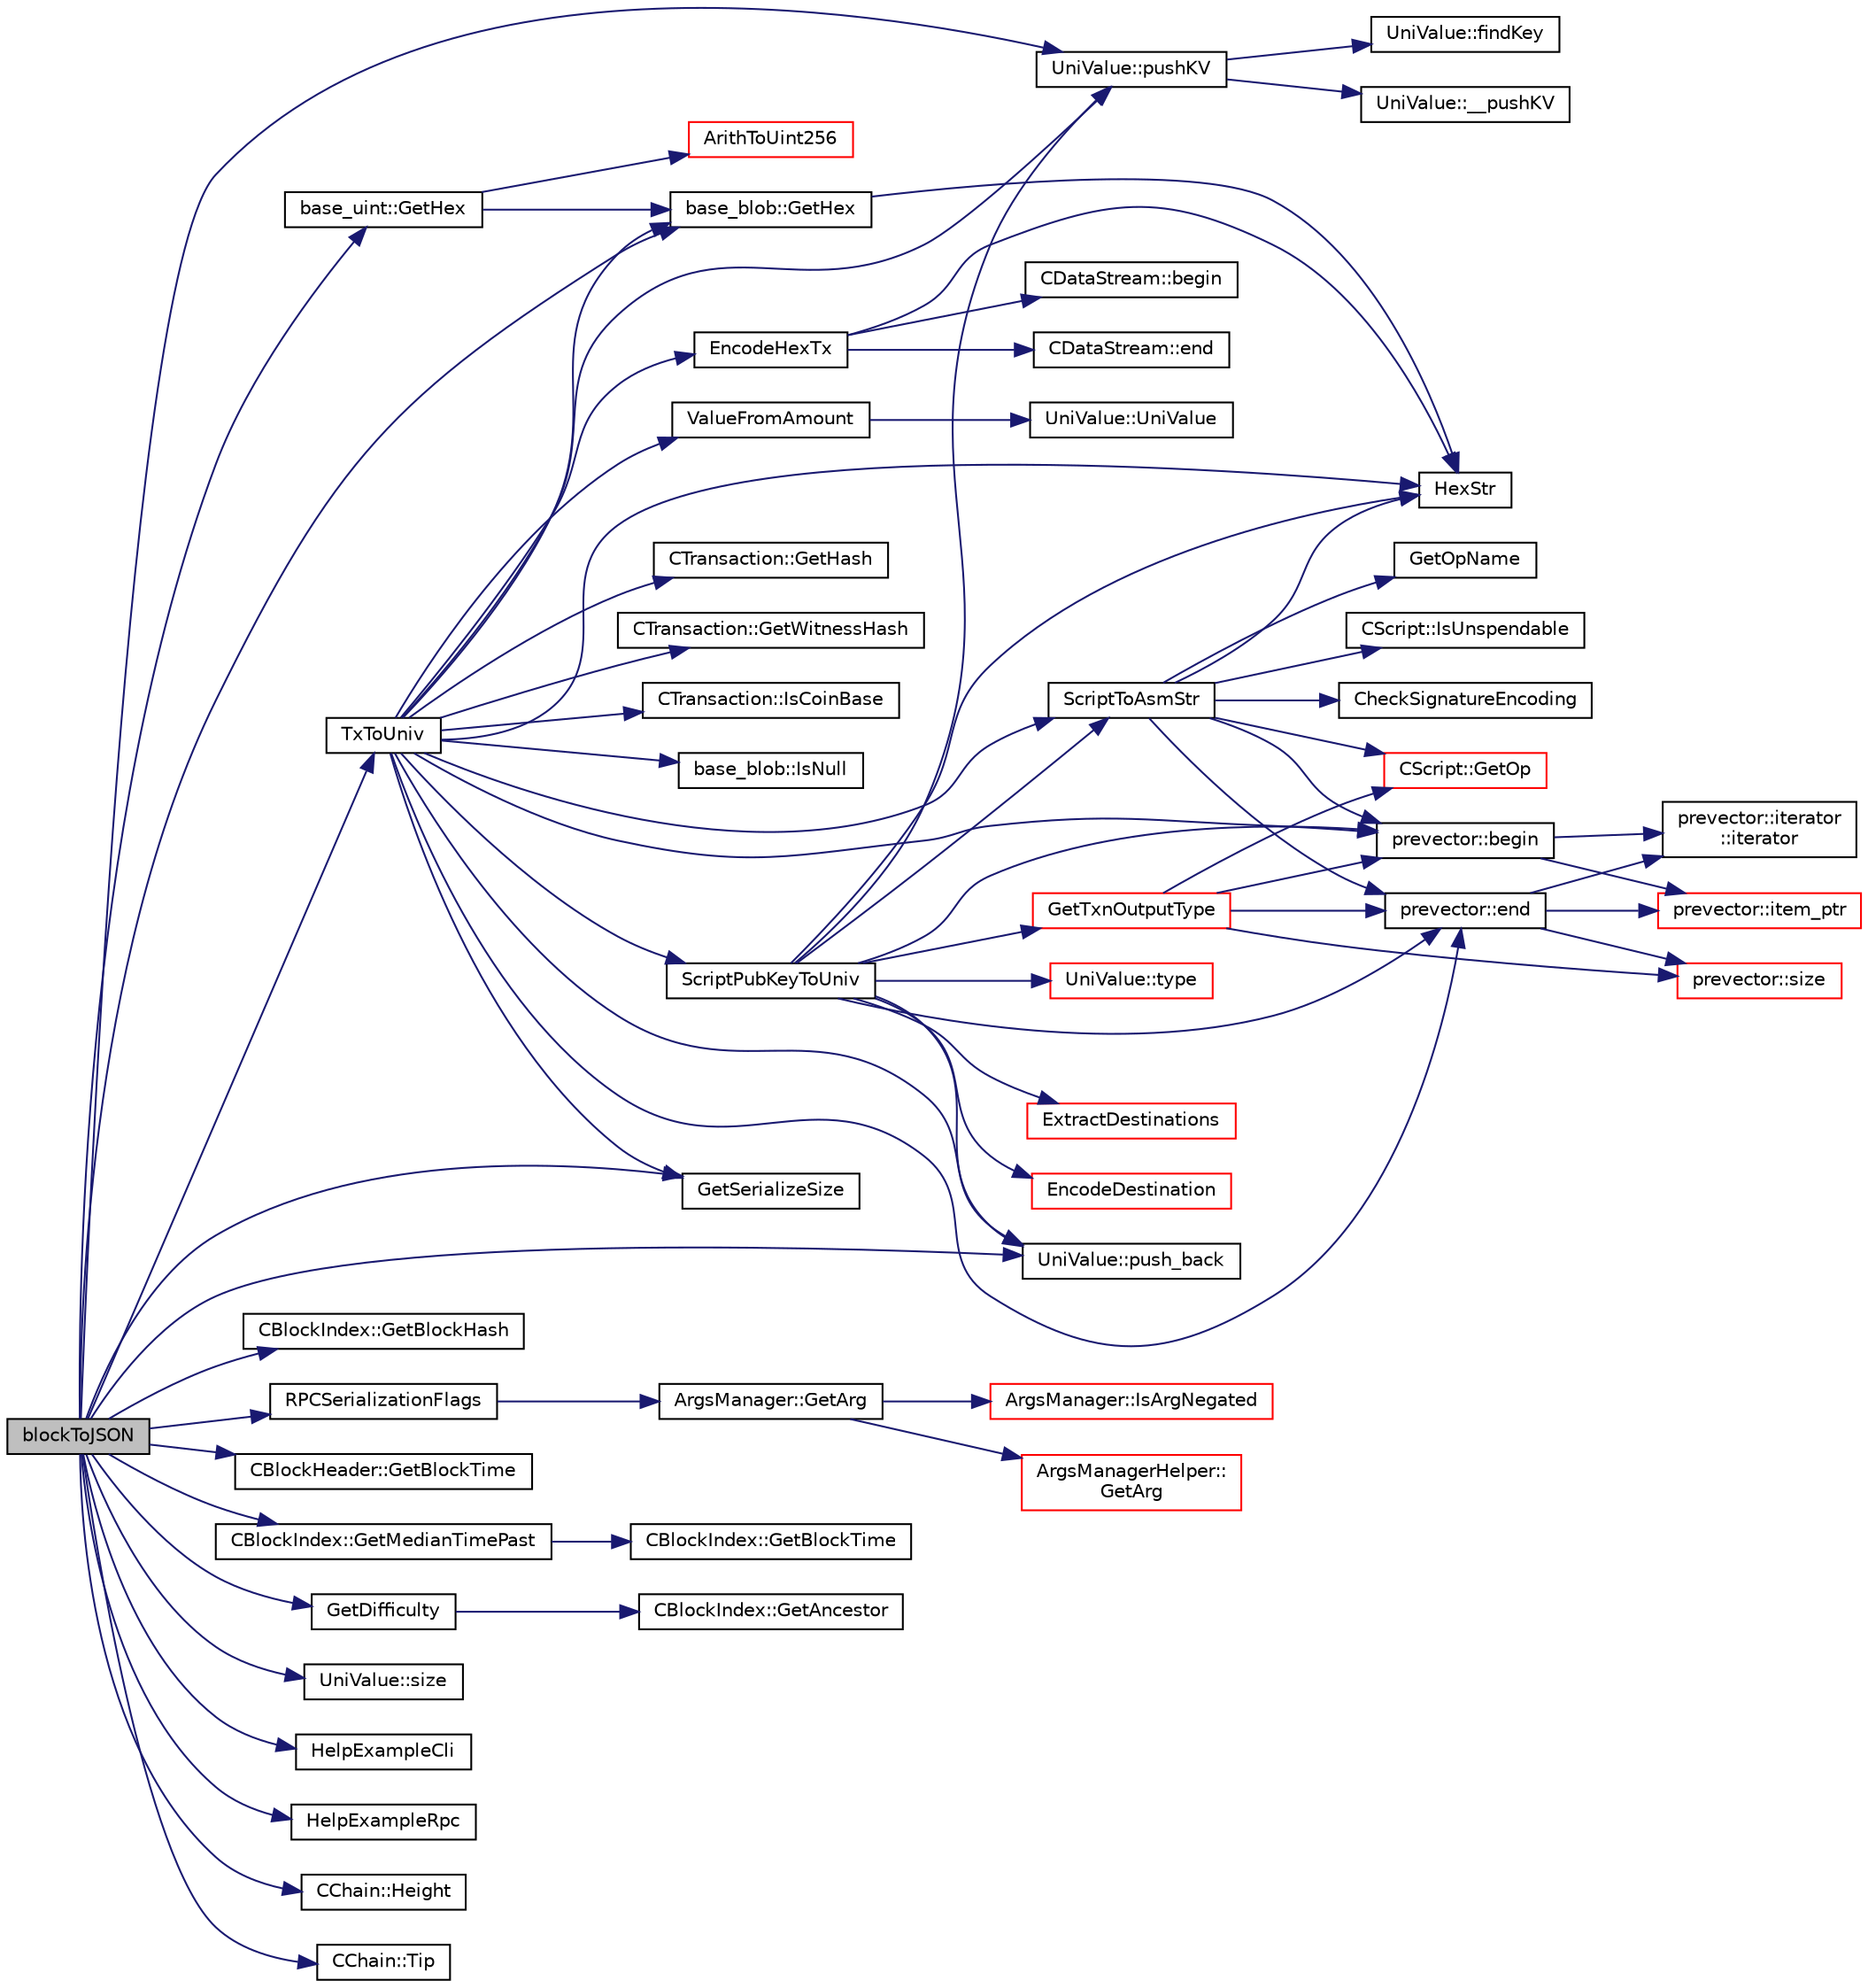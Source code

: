 digraph "blockToJSON"
{
  edge [fontname="Helvetica",fontsize="10",labelfontname="Helvetica",labelfontsize="10"];
  node [fontname="Helvetica",fontsize="10",shape=record];
  rankdir="LR";
  Node1 [label="blockToJSON",height=0.2,width=0.4,color="black", fillcolor="grey75", style="filled", fontcolor="black"];
  Node1 -> Node2 [color="midnightblue",fontsize="10",style="solid",fontname="Helvetica"];
  Node2 [label="UniValue::pushKV",height=0.2,width=0.4,color="black", fillcolor="white", style="filled",URL="$class_uni_value.html#abab649c2dbd593233de6364254456026"];
  Node2 -> Node3 [color="midnightblue",fontsize="10",style="solid",fontname="Helvetica"];
  Node3 [label="UniValue::findKey",height=0.2,width=0.4,color="black", fillcolor="white", style="filled",URL="$class_uni_value.html#a0b2da6f10943e899d304a28ef1a12094"];
  Node2 -> Node4 [color="midnightblue",fontsize="10",style="solid",fontname="Helvetica"];
  Node4 [label="UniValue::__pushKV",height=0.2,width=0.4,color="black", fillcolor="white", style="filled",URL="$class_uni_value.html#a505a2087cb7d9ee51d24a97a5cc7910c"];
  Node1 -> Node5 [color="midnightblue",fontsize="10",style="solid",fontname="Helvetica"];
  Node5 [label="CBlockIndex::GetBlockHash",height=0.2,width=0.4,color="black", fillcolor="white", style="filled",URL="$class_c_block_index.html#ab843ef9b8b0a0193ec3a5c24738e484f"];
  Node1 -> Node6 [color="midnightblue",fontsize="10",style="solid",fontname="Helvetica"];
  Node6 [label="base_blob::GetHex",height=0.2,width=0.4,color="black", fillcolor="white", style="filled",URL="$classbase__blob.html#a9541747b1f91f9469ac0aff90665bd32"];
  Node6 -> Node7 [color="midnightblue",fontsize="10",style="solid",fontname="Helvetica"];
  Node7 [label="HexStr",height=0.2,width=0.4,color="black", fillcolor="white", style="filled",URL="$strencodings_8h.html#af003e10d5d34c3271ca57ec79059a5ae"];
  Node1 -> Node8 [color="midnightblue",fontsize="10",style="solid",fontname="Helvetica"];
  Node8 [label="GetSerializeSize",height=0.2,width=0.4,color="black", fillcolor="white", style="filled",URL="$serialize_8h.html#adb5a4516b4946127a59c79d21efd61ca"];
  Node1 -> Node9 [color="midnightblue",fontsize="10",style="solid",fontname="Helvetica"];
  Node9 [label="TxToUniv",height=0.2,width=0.4,color="black", fillcolor="white", style="filled",URL="$core__io_8h.html#a96af8e1e5f4236f7e0a1a757c3fc8c4c"];
  Node9 -> Node2 [color="midnightblue",fontsize="10",style="solid",fontname="Helvetica"];
  Node9 -> Node10 [color="midnightblue",fontsize="10",style="solid",fontname="Helvetica"];
  Node10 [label="CTransaction::GetHash",height=0.2,width=0.4,color="black", fillcolor="white", style="filled",URL="$class_c_transaction.html#afb3b0e4dc81349259ba6526a34e88990"];
  Node9 -> Node6 [color="midnightblue",fontsize="10",style="solid",fontname="Helvetica"];
  Node9 -> Node11 [color="midnightblue",fontsize="10",style="solid",fontname="Helvetica"];
  Node11 [label="CTransaction::GetWitnessHash",height=0.2,width=0.4,color="black", fillcolor="white", style="filled",URL="$class_c_transaction.html#a194d98bf4da4f2ac528feb4515e0b7a3"];
  Node9 -> Node8 [color="midnightblue",fontsize="10",style="solid",fontname="Helvetica"];
  Node9 -> Node12 [color="midnightblue",fontsize="10",style="solid",fontname="Helvetica"];
  Node12 [label="CTransaction::IsCoinBase",height=0.2,width=0.4,color="black", fillcolor="white", style="filled",URL="$class_c_transaction.html#a274384ecbb50d71355cd287b7a6bca51"];
  Node9 -> Node7 [color="midnightblue",fontsize="10",style="solid",fontname="Helvetica"];
  Node9 -> Node13 [color="midnightblue",fontsize="10",style="solid",fontname="Helvetica"];
  Node13 [label="prevector::begin",height=0.2,width=0.4,color="black", fillcolor="white", style="filled",URL="$classprevector.html#aa9210cbe708412a70868d6e0bca844c9"];
  Node13 -> Node14 [color="midnightblue",fontsize="10",style="solid",fontname="Helvetica"];
  Node14 [label="prevector::iterator\l::iterator",height=0.2,width=0.4,color="black", fillcolor="white", style="filled",URL="$classprevector_1_1iterator.html#ae9dd2b5e8d96f866e4b05d6b7535f285"];
  Node13 -> Node15 [color="midnightblue",fontsize="10",style="solid",fontname="Helvetica"];
  Node15 [label="prevector::item_ptr",height=0.2,width=0.4,color="red", fillcolor="white", style="filled",URL="$classprevector.html#a59f1d7bcbc751cfa0faddd7ffa184846"];
  Node9 -> Node16 [color="midnightblue",fontsize="10",style="solid",fontname="Helvetica"];
  Node16 [label="prevector::end",height=0.2,width=0.4,color="black", fillcolor="white", style="filled",URL="$classprevector.html#aab7f6e13a3cac85cc340fc6b90c5365c"];
  Node16 -> Node14 [color="midnightblue",fontsize="10",style="solid",fontname="Helvetica"];
  Node16 -> Node15 [color="midnightblue",fontsize="10",style="solid",fontname="Helvetica"];
  Node16 -> Node17 [color="midnightblue",fontsize="10",style="solid",fontname="Helvetica"];
  Node17 [label="prevector::size",height=0.2,width=0.4,color="red", fillcolor="white", style="filled",URL="$classprevector.html#a8430c39b212986d6cd2ba9d6fa939241"];
  Node9 -> Node18 [color="midnightblue",fontsize="10",style="solid",fontname="Helvetica"];
  Node18 [label="ScriptToAsmStr",height=0.2,width=0.4,color="black", fillcolor="white", style="filled",URL="$core__write_8cpp.html#accaf6e3c14d2f3045f85984aa9cec2c8",tooltip="Create the assembly string representation of a CScript object. "];
  Node18 -> Node13 [color="midnightblue",fontsize="10",style="solid",fontname="Helvetica"];
  Node18 -> Node16 [color="midnightblue",fontsize="10",style="solid",fontname="Helvetica"];
  Node18 -> Node19 [color="midnightblue",fontsize="10",style="solid",fontname="Helvetica"];
  Node19 [label="CScript::GetOp",height=0.2,width=0.4,color="red", fillcolor="white", style="filled",URL="$class_c_script.html#ae06205f908e430eaf428922ea3997c1b"];
  Node18 -> Node20 [color="midnightblue",fontsize="10",style="solid",fontname="Helvetica"];
  Node20 [label="CScript::IsUnspendable",height=0.2,width=0.4,color="black", fillcolor="white", style="filled",URL="$class_c_script.html#a5d8efd005dde9242d88212c8b7fdb696",tooltip="Returns whether the script is guaranteed to fail at execution, regardless of the initial stack..."];
  Node18 -> Node21 [color="midnightblue",fontsize="10",style="solid",fontname="Helvetica"];
  Node21 [label="CheckSignatureEncoding",height=0.2,width=0.4,color="black", fillcolor="white", style="filled",URL="$interpreter_8cpp.html#a4e9bf849122ca85e8010906bb23a2a40"];
  Node18 -> Node7 [color="midnightblue",fontsize="10",style="solid",fontname="Helvetica"];
  Node18 -> Node22 [color="midnightblue",fontsize="10",style="solid",fontname="Helvetica"];
  Node22 [label="GetOpName",height=0.2,width=0.4,color="black", fillcolor="white", style="filled",URL="$script_8cpp.html#a573587022d52d3542eb6fbf5a1190489"];
  Node9 -> Node23 [color="midnightblue",fontsize="10",style="solid",fontname="Helvetica"];
  Node23 [label="UniValue::push_back",height=0.2,width=0.4,color="black", fillcolor="white", style="filled",URL="$class_uni_value.html#a944cd1b59b040cd24c9f46b55a68d49a"];
  Node9 -> Node24 [color="midnightblue",fontsize="10",style="solid",fontname="Helvetica"];
  Node24 [label="ValueFromAmount",height=0.2,width=0.4,color="black", fillcolor="white", style="filled",URL="$core__write_8cpp.html#a513e384f1d458abddd1bf9be05125947"];
  Node24 -> Node25 [color="midnightblue",fontsize="10",style="solid",fontname="Helvetica"];
  Node25 [label="UniValue::UniValue",height=0.2,width=0.4,color="black", fillcolor="white", style="filled",URL="$class_uni_value.html#aa554610302e7e028dcdc78dcdf87d410"];
  Node9 -> Node26 [color="midnightblue",fontsize="10",style="solid",fontname="Helvetica"];
  Node26 [label="ScriptPubKeyToUniv",height=0.2,width=0.4,color="black", fillcolor="white", style="filled",URL="$core__write_8cpp.html#a4a51bf7268adbdcd58e7af445ea4db61"];
  Node26 -> Node27 [color="midnightblue",fontsize="10",style="solid",fontname="Helvetica"];
  Node27 [label="UniValue::type",height=0.2,width=0.4,color="red", fillcolor="white", style="filled",URL="$class_uni_value.html#aa9c595a1e1a560e35eff5e8b6d8d859a"];
  Node26 -> Node2 [color="midnightblue",fontsize="10",style="solid",fontname="Helvetica"];
  Node26 -> Node18 [color="midnightblue",fontsize="10",style="solid",fontname="Helvetica"];
  Node26 -> Node7 [color="midnightblue",fontsize="10",style="solid",fontname="Helvetica"];
  Node26 -> Node13 [color="midnightblue",fontsize="10",style="solid",fontname="Helvetica"];
  Node26 -> Node16 [color="midnightblue",fontsize="10",style="solid",fontname="Helvetica"];
  Node26 -> Node28 [color="midnightblue",fontsize="10",style="solid",fontname="Helvetica"];
  Node28 [label="ExtractDestinations",height=0.2,width=0.4,color="red", fillcolor="white", style="filled",URL="$standard_8cpp.html#a49e36ddce090cc66aba405c0755c8be7",tooltip="Parse a standard scriptPubKey with one or more destination addresses. "];
  Node26 -> Node29 [color="midnightblue",fontsize="10",style="solid",fontname="Helvetica"];
  Node29 [label="GetTxnOutputType",height=0.2,width=0.4,color="red", fillcolor="white", style="filled",URL="$standard_8cpp.html#a998a2df1a42dc68c4cffa9933aa713c2",tooltip="Get the name of a txnouttype as a C string, or nullptr if unknown. "];
  Node29 -> Node17 [color="midnightblue",fontsize="10",style="solid",fontname="Helvetica"];
  Node29 -> Node13 [color="midnightblue",fontsize="10",style="solid",fontname="Helvetica"];
  Node29 -> Node19 [color="midnightblue",fontsize="10",style="solid",fontname="Helvetica"];
  Node29 -> Node16 [color="midnightblue",fontsize="10",style="solid",fontname="Helvetica"];
  Node26 -> Node23 [color="midnightblue",fontsize="10",style="solid",fontname="Helvetica"];
  Node26 -> Node30 [color="midnightblue",fontsize="10",style="solid",fontname="Helvetica"];
  Node30 [label="EncodeDestination",height=0.2,width=0.4,color="red", fillcolor="white", style="filled",URL="$key__io_8cpp.html#a69b845c325e6bf516251cd3a67fe1df7"];
  Node9 -> Node31 [color="midnightblue",fontsize="10",style="solid",fontname="Helvetica"];
  Node31 [label="base_blob::IsNull",height=0.2,width=0.4,color="black", fillcolor="white", style="filled",URL="$classbase__blob.html#aff2f3d1d623d91b6895a6a153434770e"];
  Node9 -> Node32 [color="midnightblue",fontsize="10",style="solid",fontname="Helvetica"];
  Node32 [label="EncodeHexTx",height=0.2,width=0.4,color="black", fillcolor="white", style="filled",URL="$core__write_8cpp.html#ae2f8819dc2e2c7602a88e5daf58d2cb7"];
  Node32 -> Node7 [color="midnightblue",fontsize="10",style="solid",fontname="Helvetica"];
  Node32 -> Node33 [color="midnightblue",fontsize="10",style="solid",fontname="Helvetica"];
  Node33 [label="CDataStream::begin",height=0.2,width=0.4,color="black", fillcolor="white", style="filled",URL="$class_c_data_stream.html#a5b9e70188c662f4e9496066472af213e"];
  Node32 -> Node34 [color="midnightblue",fontsize="10",style="solid",fontname="Helvetica"];
  Node34 [label="CDataStream::end",height=0.2,width=0.4,color="black", fillcolor="white", style="filled",URL="$class_c_data_stream.html#a1c22182691412ed9e0a30b719d388f31"];
  Node1 -> Node35 [color="midnightblue",fontsize="10",style="solid",fontname="Helvetica"];
  Node35 [label="RPCSerializationFlags",height=0.2,width=0.4,color="black", fillcolor="white", style="filled",URL="$server_8cpp.html#a9e32c412db74b007bb96c57fad0d1074"];
  Node35 -> Node36 [color="midnightblue",fontsize="10",style="solid",fontname="Helvetica"];
  Node36 [label="ArgsManager::GetArg",height=0.2,width=0.4,color="black", fillcolor="white", style="filled",URL="$class_args_manager.html#a565c101a8d753ca2d71c7069a9d411c1",tooltip="Return string argument or default value. "];
  Node36 -> Node37 [color="midnightblue",fontsize="10",style="solid",fontname="Helvetica"];
  Node37 [label="ArgsManager::IsArgNegated",height=0.2,width=0.4,color="red", fillcolor="white", style="filled",URL="$class_args_manager.html#a279ccbf7bbe9de5dceb8c6bfd1736583",tooltip="Return true if the argument was originally passed as a negated option, i.e. "];
  Node36 -> Node38 [color="midnightblue",fontsize="10",style="solid",fontname="Helvetica"];
  Node38 [label="ArgsManagerHelper::\lGetArg",height=0.2,width=0.4,color="red", fillcolor="white", style="filled",URL="$class_args_manager_helper.html#aa4f8f77dc468b29cffe50513c78a87cd"];
  Node1 -> Node23 [color="midnightblue",fontsize="10",style="solid",fontname="Helvetica"];
  Node1 -> Node39 [color="midnightblue",fontsize="10",style="solid",fontname="Helvetica"];
  Node39 [label="CBlockHeader::GetBlockTime",height=0.2,width=0.4,color="black", fillcolor="white", style="filled",URL="$class_c_block_header.html#a2972ebc9d970b4b12434876263c4c2b5"];
  Node1 -> Node40 [color="midnightblue",fontsize="10",style="solid",fontname="Helvetica"];
  Node40 [label="CBlockIndex::GetMedianTimePast",height=0.2,width=0.4,color="black", fillcolor="white", style="filled",URL="$class_c_block_index.html#abffb24cc73329a3dce024403ba770b4a"];
  Node40 -> Node41 [color="midnightblue",fontsize="10",style="solid",fontname="Helvetica"];
  Node41 [label="CBlockIndex::GetBlockTime",height=0.2,width=0.4,color="black", fillcolor="white", style="filled",URL="$class_c_block_index.html#ab63b774ae798f5f9e54b400ac8b5ef4b"];
  Node1 -> Node42 [color="midnightblue",fontsize="10",style="solid",fontname="Helvetica"];
  Node42 [label="GetDifficulty",height=0.2,width=0.4,color="black", fillcolor="white", style="filled",URL="$blockchain_8cpp.html#a65a78b16d228932a6142656509a8bce4",tooltip="Get the difficulty of the net wrt to the given block index. "];
  Node42 -> Node43 [color="midnightblue",fontsize="10",style="solid",fontname="Helvetica"];
  Node43 [label="CBlockIndex::GetAncestor",height=0.2,width=0.4,color="black", fillcolor="white", style="filled",URL="$class_c_block_index.html#ae1f702384690c6b8302e026a84172ef3",tooltip="Efficiently find an ancestor of this block. "];
  Node1 -> Node44 [color="midnightblue",fontsize="10",style="solid",fontname="Helvetica"];
  Node44 [label="base_uint::GetHex",height=0.2,width=0.4,color="black", fillcolor="white", style="filled",URL="$classbase__uint.html#ac9929c28600796a9acf75881bb750576"];
  Node44 -> Node45 [color="midnightblue",fontsize="10",style="solid",fontname="Helvetica"];
  Node45 [label="ArithToUint256",height=0.2,width=0.4,color="red", fillcolor="white", style="filled",URL="$arith__uint256_8cpp.html#af4848fa3f8b64d222b5d8a370bc72458"];
  Node44 -> Node6 [color="midnightblue",fontsize="10",style="solid",fontname="Helvetica"];
  Node1 -> Node46 [color="midnightblue",fontsize="10",style="solid",fontname="Helvetica"];
  Node46 [label="UniValue::size",height=0.2,width=0.4,color="black", fillcolor="white", style="filled",URL="$class_uni_value.html#a61ee4ef0fa78da6d936dddf408a51a13"];
  Node1 -> Node47 [color="midnightblue",fontsize="10",style="solid",fontname="Helvetica"];
  Node47 [label="HelpExampleCli",height=0.2,width=0.4,color="black", fillcolor="white", style="filled",URL="$server_8cpp.html#a26bafe3d526ee8cbc84b3c0b0dc3a43b"];
  Node1 -> Node48 [color="midnightblue",fontsize="10",style="solid",fontname="Helvetica"];
  Node48 [label="HelpExampleRpc",height=0.2,width=0.4,color="black", fillcolor="white", style="filled",URL="$server_8cpp.html#a9ef4f8fb114508ceb861a0e8c3e0d26e"];
  Node1 -> Node49 [color="midnightblue",fontsize="10",style="solid",fontname="Helvetica"];
  Node49 [label="CChain::Height",height=0.2,width=0.4,color="black", fillcolor="white", style="filled",URL="$class_c_chain.html#a0c4ffb8501acfb8a7e1c0f5e6322ada3",tooltip="Return the maximal height in the chain. "];
  Node1 -> Node50 [color="midnightblue",fontsize="10",style="solid",fontname="Helvetica"];
  Node50 [label="CChain::Tip",height=0.2,width=0.4,color="black", fillcolor="white", style="filled",URL="$class_c_chain.html#a7482d06d8e8143f46326cf9c12c06daf",tooltip="Returns the index entry for the tip of this chain, or nullptr if none. "];
}
